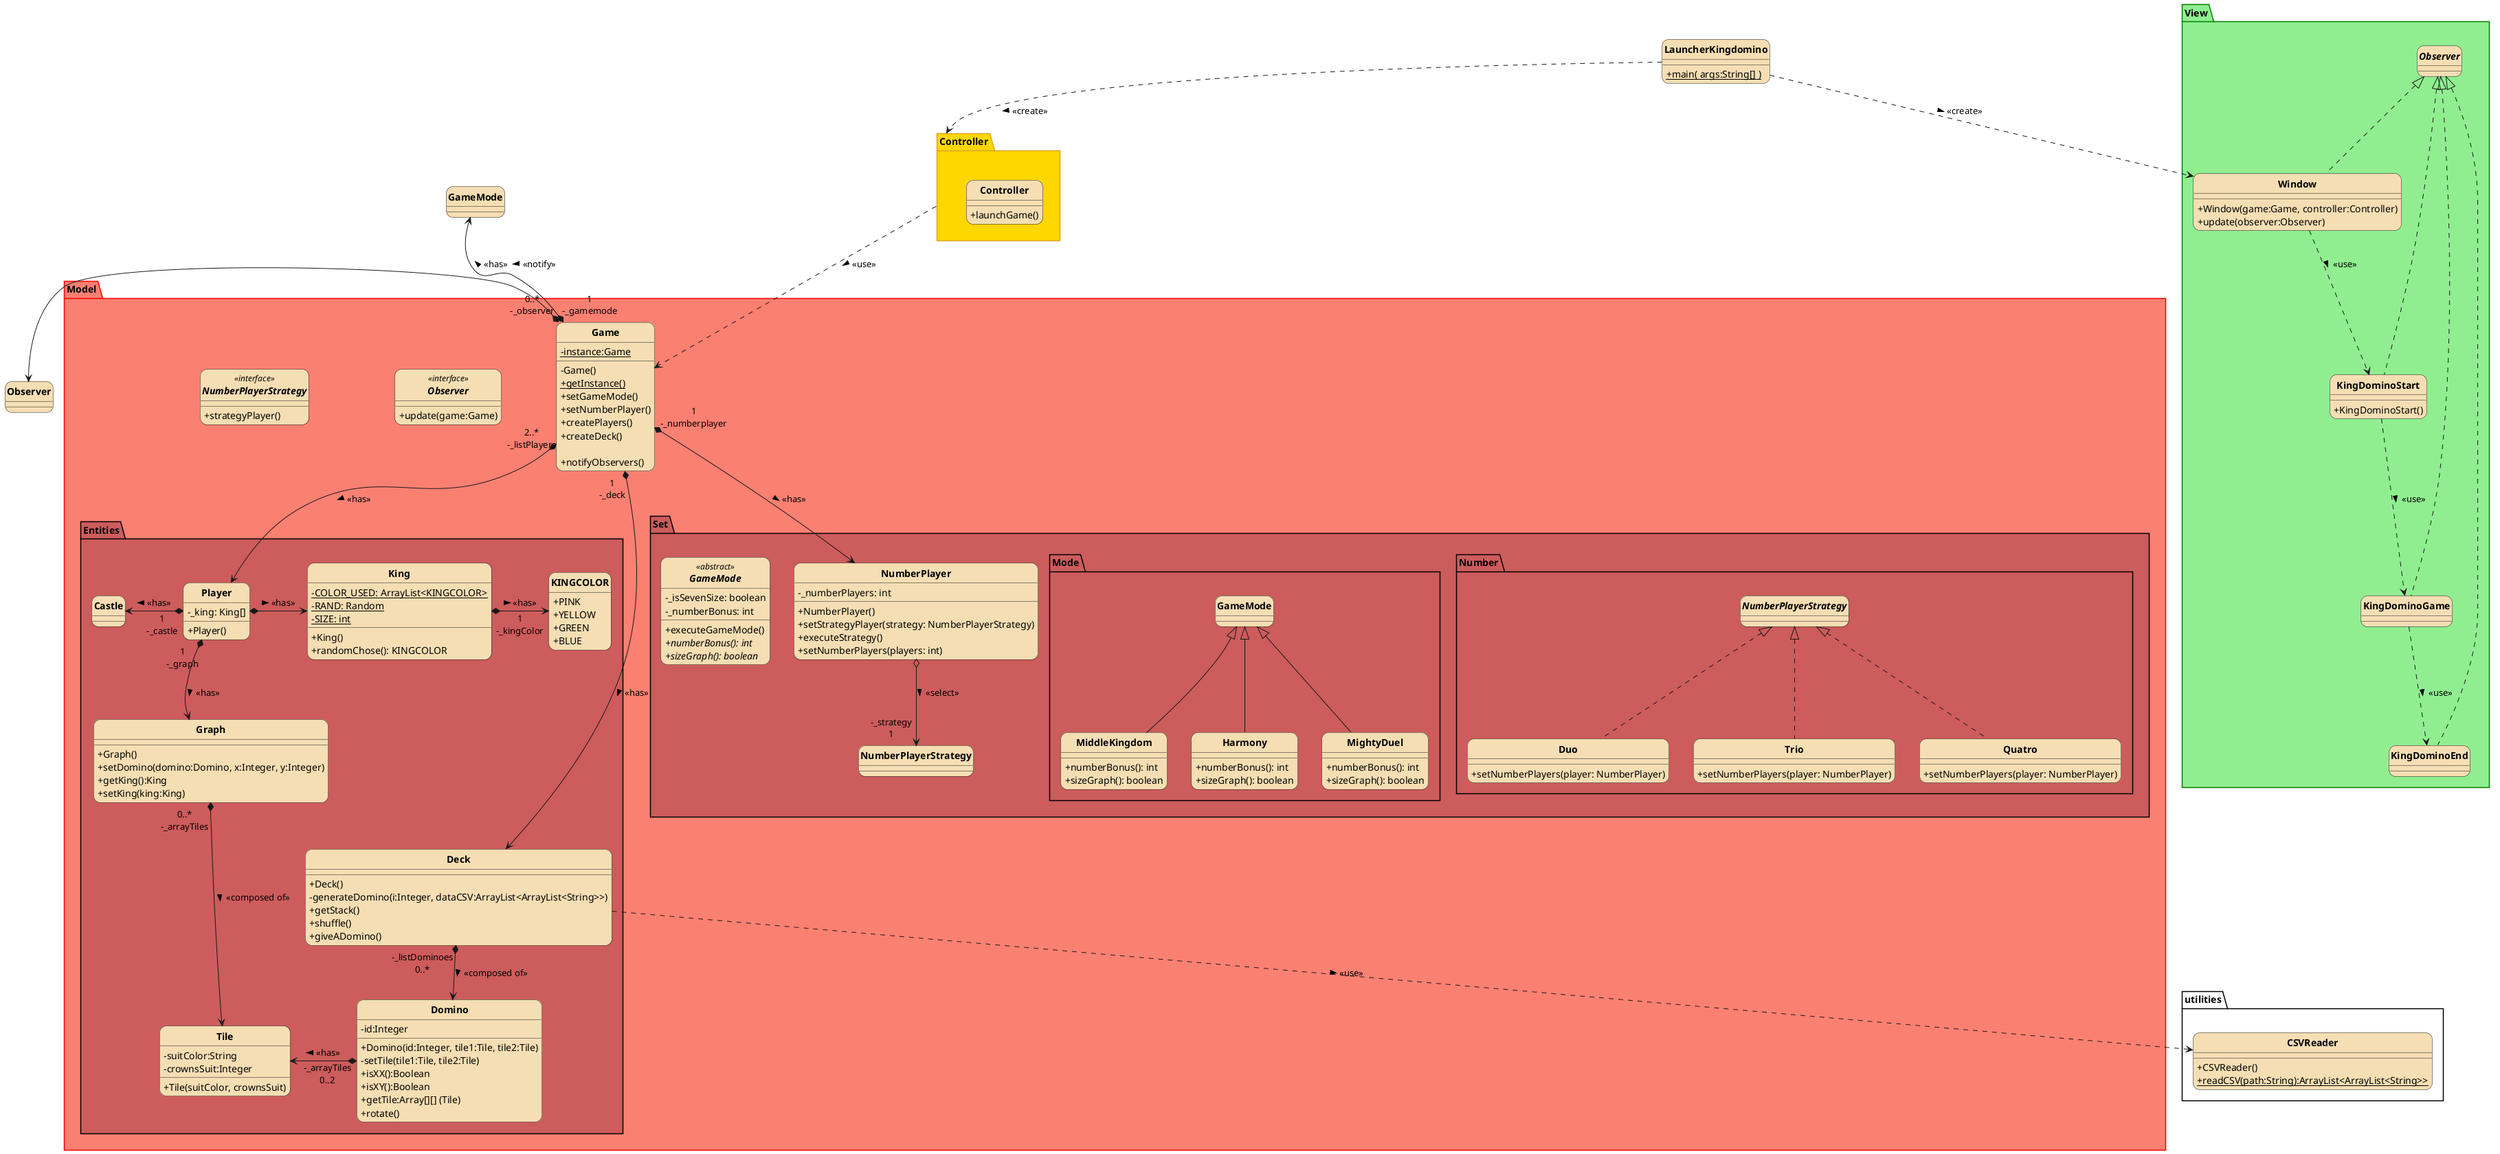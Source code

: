 @startuml
skinparam style strictuml
skinparam classAttributeIconSize 0
skinparam classFontStyle Bold
hide enum methods
skinparam roundcorner 20
skinparam classBackgroundColor #wheat


class LauncherKingdomino{
    + {static} main( args:String[] )
}

package utilities {
    class CSVReader{
        +CSVReader()
        {static}+readCSV(path:String):ArrayList<ArrayList<String>>
    }

}

package Model #salmon;line:red{

    class Game {
        {static}-instance:Game
        -Game()
        {static}+getInstance()
        +setGameMode()
        +setNumberPlayer()
        +createPlayers()
        +createDeck()

        +notifyObservers()
    }

    interface Observer<<interface>>{
       +update(game:Game)
    }

    package Entities #indianred{
        Graph "0..*\n-_arrayTiles" *---> Tile : <<composed of>> >

        class Graph {
            +Graph()
            +setDomino(domino:Domino, x:Integer, y:Integer)
            +getKing():King
            +setKing(king:King)

        }

        class King{
            {static}-COLOR_USED: ArrayList<KINGCOLOR>
            {static}-RAND: Random
            {static}-SIZE: int

            +King()
            +randomChose(): KINGCOLOR
        }


        Deck "-_listDominoes\n0..*" *--> Domino : <<composed of>> >


        class Deck{
            +Deck()
            -generateDomino(i:Integer, dataCSV:ArrayList<ArrayList<String>>)
            +getStack()
            +shuffle()
            +giveADomino()
        }

        Domino "-_arrayTiles\n0..2" *-l-> Tile : <<has>> >
        class Domino {
           -id:Integer
           +Domino(id:Integer, tile1:Tile, tile2:Tile)
           -setTile(tile1:Tile, tile2:Tile)
           +isXX():Boolean
           +isXY():Boolean
           +getTile:Array[][] (Tile)
           +rotate()
        }

        class Tile{
           -suitColor:String
           -crownsSuit:Integer
           +Tile(suitColor, crownsSuit)
        }

        Player "1\n-_graph" *--> Graph : > <<has>>
        Player *-> King : > <<has>>
        Player "1\n-_castle" *-l-> Castle : > <<has>>
        class Player {
            -_king: King[]
            +Player()
        }

        class Castle{

        }

        enum KINGCOLOR {
            +PINK
            +YELLOW
            +GREEN
            +BLUE
        }

    }


    package Set #indianred{
        class NumberPlayer{
            -_numberPlayers: int
            +NumberPlayer()
            +setStrategyPlayer(strategy: NumberPlayerStrategy)
            +executeStrategy()
            +setNumberPlayers(players: int)
         }

        NumberPlayer o--> "-_strategy\n1"NumberPlayerStrategy: > <<select>>

        package Number{
            class Duo implements NumberPlayerStrategy
            {
                +setNumberPlayers(player: NumberPlayer)
            }

            class Trio implements NumberPlayerStrategy
            {
                +setNumberPlayers(player: NumberPlayer)
            }

            class Quatro implements NumberPlayerStrategy
            {
                +setNumberPlayers(player: NumberPlayer)
            }
        }


        abstract GameMode<<abstract>>{
            -_isSevenSize: boolean
            -_numberBonus: int
            +executeGameMode()
            {abstract}+numberBonus(): int
            {abstract}+sizeGraph(): boolean
        }


            package Mode{
                class MiddleKingdom extends GameMode{
                    +numberBonus(): int
                    +sizeGraph(): boolean
                }

                class Harmony extends GameMode{
                    +numberBonus(): int
                    +sizeGraph(): boolean
                }

                class MightyDuel extends GameMode{
                    +numberBonus(): int
                    +sizeGraph(): boolean
                }
            }

    }

    interface NumberPlayerStrategy<<interface>>{
        +strategyPlayer()
    }




}

package View #lightgreen;line:green{
    Window ..> KingDominoStart : <<use>> >
    KingDominoStart ..> KingDominoGame : <<use>> >
     KingDominoGame ..> KingDominoEnd: <<use>> >
    class Window implements Observer
    {
        +Window(game:Game, controller:Controller)
        +update(observer:Observer)
    }

    class KingDominoStart implements Observer
    {
        +KingDominoStart()
    }

    class KingDominoGame implements Observer
    {

    }

    class KingDominoEnd implements Observer
    {

    }
}

package Controller #gold;line:goldenrod {

    class Controller{
        +launchGame()
    }

}

LauncherKingdomino ..> Window : <<create>> >
LauncherKingdomino ..> Controller : <<create>> >
Game "1\n-_gamemode"*-u-> GameMode : <<has>> >
Game "1\n-_numberplayer" *--> NumberPlayer : <<has>> >
Game "1\n-_deck" *--> Deck : <<has>> >
Game "2..*\n-_listPlayers" *--> Player : <<has>> >
Controller ..> Game : <<use>> >
Game *-l-> Observer : "0..*\n-_observer"<<notify>> >
King *-r-> "1\n-_kingColor" KINGCOLOR : <<has>> >
Deck .d.> CSVReader : <<use>> >

@enduml